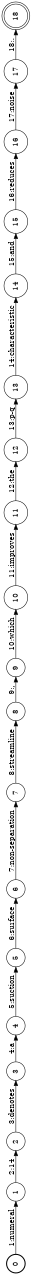 digraph FST {
rankdir = LR;
size = "8.5,11";
label = "";
center = 1;
orientation = Landscape;
ranksep = "0.4";
nodesep = "0.25";
0 [label = "0", shape = circle, style = bold, fontsize = 14]
	0 -> 1 [label = "1:numeral", fontsize = 14];
1 [label = "1", shape = circle, style = solid, fontsize = 14]
	1 -> 2 [label = "2:14", fontsize = 14];
2 [label = "2", shape = circle, style = solid, fontsize = 14]
	2 -> 3 [label = "3:denotes", fontsize = 14];
3 [label = "3", shape = circle, style = solid, fontsize = 14]
	3 -> 4 [label = "4:a", fontsize = 14];
4 [label = "4", shape = circle, style = solid, fontsize = 14]
	4 -> 5 [label = "5:suction", fontsize = 14];
5 [label = "5", shape = circle, style = solid, fontsize = 14]
	5 -> 6 [label = "6:surface", fontsize = 14];
6 [label = "6", shape = circle, style = solid, fontsize = 14]
	6 -> 7 [label = "7:non-separation", fontsize = 14];
7 [label = "7", shape = circle, style = solid, fontsize = 14]
	7 -> 8 [label = "8:streamline", fontsize = 14];
8 [label = "8", shape = circle, style = solid, fontsize = 14]
	8 -> 9 [label = "9:,", fontsize = 14];
9 [label = "9", shape = circle, style = solid, fontsize = 14]
	9 -> 10 [label = "10:which", fontsize = 14];
10 [label = "10", shape = circle, style = solid, fontsize = 14]
	10 -> 11 [label = "11:improves", fontsize = 14];
11 [label = "11", shape = circle, style = solid, fontsize = 14]
	11 -> 12 [label = "12:the", fontsize = 14];
12 [label = "12", shape = circle, style = solid, fontsize = 14]
	12 -> 13 [label = "13:p-q", fontsize = 14];
13 [label = "13", shape = circle, style = solid, fontsize = 14]
	13 -> 14 [label = "14:characteristic", fontsize = 14];
14 [label = "14", shape = circle, style = solid, fontsize = 14]
	14 -> 15 [label = "15:and", fontsize = 14];
15 [label = "15", shape = circle, style = solid, fontsize = 14]
	15 -> 16 [label = "16:reduces", fontsize = 14];
16 [label = "16", shape = circle, style = solid, fontsize = 14]
	16 -> 17 [label = "17:noise", fontsize = 14];
17 [label = "17", shape = circle, style = solid, fontsize = 14]
	17 -> 18 [label = "18:.", fontsize = 14];
18 [label = "18", shape = doublecircle, style = solid, fontsize = 14]
}
